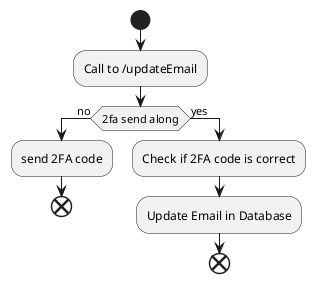@startuml
start
:Call to /updateEmail;
if(2fa send along) then (no)
    :send 2FA code;
    end;
else (yes)
	:Check if 2FA code is correct;
    :Update Email in Database;
    end;
endif
@enduml
